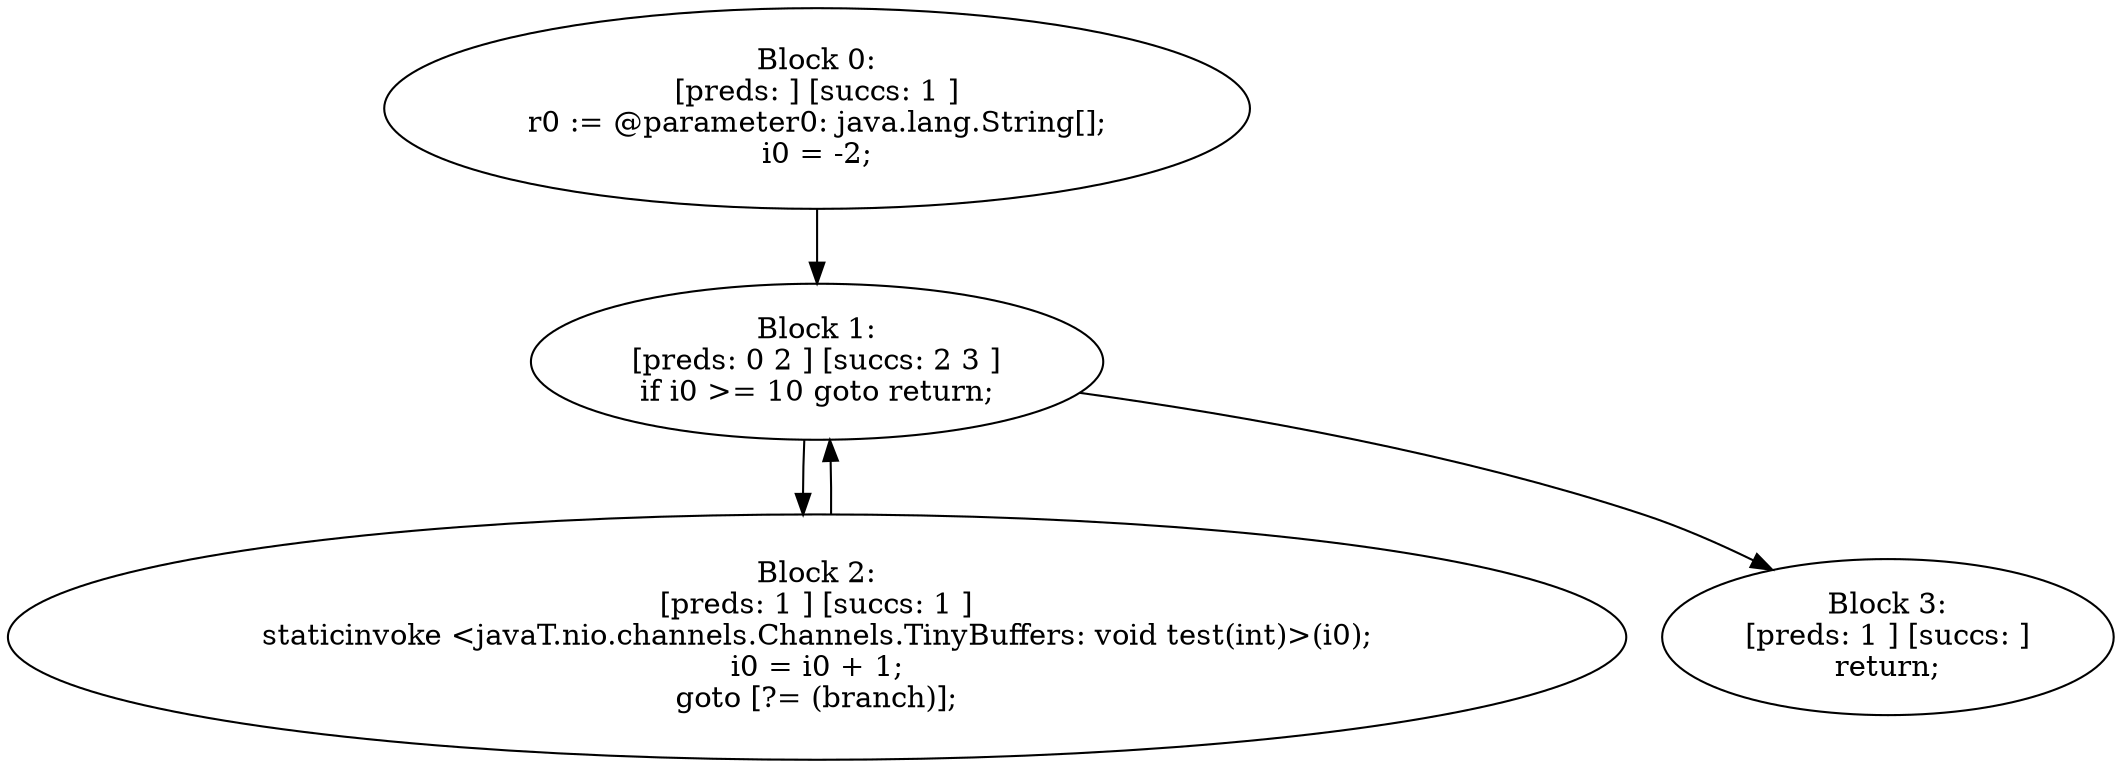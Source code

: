 digraph "unitGraph" {
    "Block 0:
[preds: ] [succs: 1 ]
r0 := @parameter0: java.lang.String[];
i0 = -2;
"
    "Block 1:
[preds: 0 2 ] [succs: 2 3 ]
if i0 >= 10 goto return;
"
    "Block 2:
[preds: 1 ] [succs: 1 ]
staticinvoke <javaT.nio.channels.Channels.TinyBuffers: void test(int)>(i0);
i0 = i0 + 1;
goto [?= (branch)];
"
    "Block 3:
[preds: 1 ] [succs: ]
return;
"
    "Block 0:
[preds: ] [succs: 1 ]
r0 := @parameter0: java.lang.String[];
i0 = -2;
"->"Block 1:
[preds: 0 2 ] [succs: 2 3 ]
if i0 >= 10 goto return;
";
    "Block 1:
[preds: 0 2 ] [succs: 2 3 ]
if i0 >= 10 goto return;
"->"Block 2:
[preds: 1 ] [succs: 1 ]
staticinvoke <javaT.nio.channels.Channels.TinyBuffers: void test(int)>(i0);
i0 = i0 + 1;
goto [?= (branch)];
";
    "Block 1:
[preds: 0 2 ] [succs: 2 3 ]
if i0 >= 10 goto return;
"->"Block 3:
[preds: 1 ] [succs: ]
return;
";
    "Block 2:
[preds: 1 ] [succs: 1 ]
staticinvoke <javaT.nio.channels.Channels.TinyBuffers: void test(int)>(i0);
i0 = i0 + 1;
goto [?= (branch)];
"->"Block 1:
[preds: 0 2 ] [succs: 2 3 ]
if i0 >= 10 goto return;
";
}
